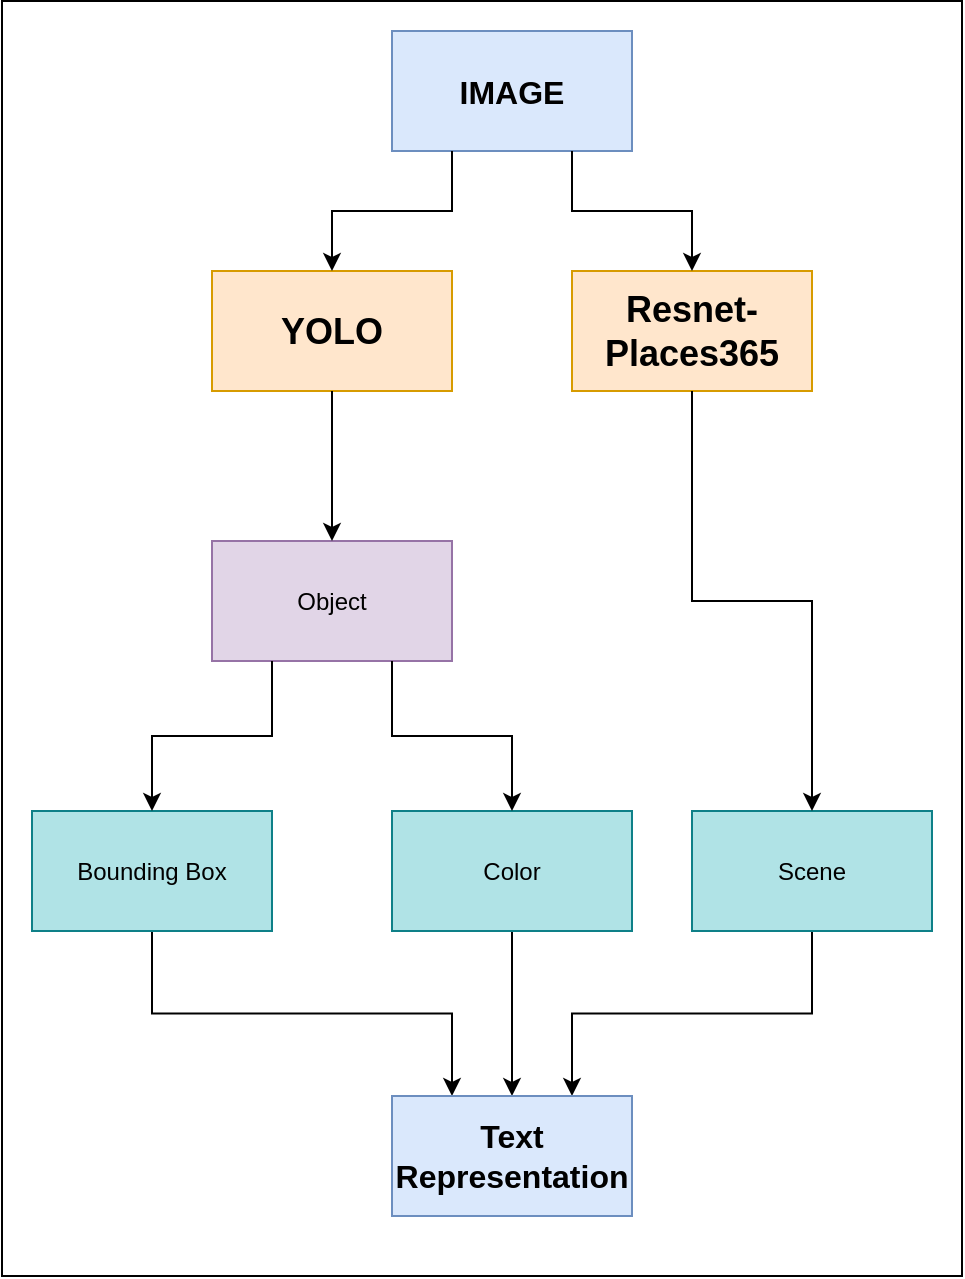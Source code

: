 <mxfile version="21.2.9" type="device">
  <diagram name="Page-1" id="8F_qdyXl8E_DfTeETDeJ">
    <mxGraphModel dx="486" dy="1885" grid="1" gridSize="10" guides="1" tooltips="1" connect="1" arrows="1" fold="1" page="1" pageScale="1" pageWidth="827" pageHeight="1169" math="0" shadow="0">
      <root>
        <mxCell id="0" />
        <mxCell id="1" parent="0" />
        <mxCell id="MHyCFFGeZXst6Mn00PVB-1" value="" style="rounded=0;whiteSpace=wrap;html=1;fillColor=none;" vertex="1" parent="1">
          <mxGeometry x="1395" y="-37.5" width="480" height="637.5" as="geometry" />
        </mxCell>
        <mxCell id="MHyCFFGeZXst6Mn00PVB-2" value="&lt;h1 style=&quot;font-size: 16px;&quot;&gt;IMAGE&lt;/h1&gt;" style="rounded=0;whiteSpace=wrap;html=1;fontFamily=Helvetica;fontSize=16;fillColor=#dae8fc;strokeColor=#6c8ebf;" vertex="1" parent="1">
          <mxGeometry x="1590" y="-22.5" width="120" height="60" as="geometry" />
        </mxCell>
        <mxCell id="MHyCFFGeZXst6Mn00PVB-3" value="&lt;h2&gt;YOLO&lt;/h2&gt;" style="rounded=0;whiteSpace=wrap;html=1;fillColor=#ffe6cc;strokeColor=#d79b00;" vertex="1" parent="1">
          <mxGeometry x="1500" y="97.5" width="120" height="60" as="geometry" />
        </mxCell>
        <mxCell id="MHyCFFGeZXst6Mn00PVB-4" style="edgeStyle=orthogonalEdgeStyle;rounded=0;orthogonalLoop=1;jettySize=auto;html=1;exitX=0.25;exitY=1;exitDx=0;exitDy=0;entryX=0.5;entryY=0;entryDx=0;entryDy=0;" edge="1" parent="1" source="MHyCFFGeZXst6Mn00PVB-2" target="MHyCFFGeZXst6Mn00PVB-3">
          <mxGeometry relative="1" as="geometry" />
        </mxCell>
        <mxCell id="MHyCFFGeZXst6Mn00PVB-5" value="&lt;h2&gt;Resnet-Places365&lt;/h2&gt;" style="rounded=0;whiteSpace=wrap;html=1;fillColor=#ffe6cc;strokeColor=#d79b00;" vertex="1" parent="1">
          <mxGeometry x="1680" y="97.5" width="120" height="60" as="geometry" />
        </mxCell>
        <mxCell id="MHyCFFGeZXst6Mn00PVB-6" style="edgeStyle=orthogonalEdgeStyle;rounded=0;orthogonalLoop=1;jettySize=auto;html=1;exitX=0.75;exitY=1;exitDx=0;exitDy=0;entryX=0.5;entryY=0;entryDx=0;entryDy=0;" edge="1" parent="1" source="MHyCFFGeZXst6Mn00PVB-2" target="MHyCFFGeZXst6Mn00PVB-5">
          <mxGeometry relative="1" as="geometry" />
        </mxCell>
        <mxCell id="MHyCFFGeZXst6Mn00PVB-7" value="Object" style="rounded=0;whiteSpace=wrap;html=1;fillColor=#e1d5e7;strokeColor=#9673a6;" vertex="1" parent="1">
          <mxGeometry x="1500" y="232.5" width="120" height="60" as="geometry" />
        </mxCell>
        <mxCell id="MHyCFFGeZXst6Mn00PVB-8" style="edgeStyle=orthogonalEdgeStyle;rounded=0;orthogonalLoop=1;jettySize=auto;html=1;exitX=0.5;exitY=1;exitDx=0;exitDy=0;entryX=0.5;entryY=0;entryDx=0;entryDy=0;" edge="1" parent="1" source="MHyCFFGeZXst6Mn00PVB-3" target="MHyCFFGeZXst6Mn00PVB-7">
          <mxGeometry relative="1" as="geometry" />
        </mxCell>
        <mxCell id="MHyCFFGeZXst6Mn00PVB-18" style="edgeStyle=orthogonalEdgeStyle;rounded=0;orthogonalLoop=1;jettySize=auto;html=1;exitX=0.5;exitY=1;exitDx=0;exitDy=0;entryX=0.75;entryY=0;entryDx=0;entryDy=0;" edge="1" parent="1" source="MHyCFFGeZXst6Mn00PVB-9" target="MHyCFFGeZXst6Mn00PVB-15">
          <mxGeometry relative="1" as="geometry" />
        </mxCell>
        <mxCell id="MHyCFFGeZXst6Mn00PVB-9" value="Scene" style="rounded=0;whiteSpace=wrap;html=1;fillColor=#b0e3e6;strokeColor=#0e8088;" vertex="1" parent="1">
          <mxGeometry x="1740" y="367.5" width="120" height="60" as="geometry" />
        </mxCell>
        <mxCell id="MHyCFFGeZXst6Mn00PVB-10" style="edgeStyle=orthogonalEdgeStyle;rounded=0;orthogonalLoop=1;jettySize=auto;html=1;exitX=0.5;exitY=1;exitDx=0;exitDy=0;entryX=0.5;entryY=0;entryDx=0;entryDy=0;" edge="1" parent="1" source="MHyCFFGeZXst6Mn00PVB-5" target="MHyCFFGeZXst6Mn00PVB-9">
          <mxGeometry relative="1" as="geometry" />
        </mxCell>
        <mxCell id="MHyCFFGeZXst6Mn00PVB-17" style="edgeStyle=orthogonalEdgeStyle;rounded=0;orthogonalLoop=1;jettySize=auto;html=1;exitX=0.5;exitY=1;exitDx=0;exitDy=0;" edge="1" parent="1" source="MHyCFFGeZXst6Mn00PVB-11" target="MHyCFFGeZXst6Mn00PVB-15">
          <mxGeometry relative="1" as="geometry" />
        </mxCell>
        <mxCell id="MHyCFFGeZXst6Mn00PVB-11" value="Color" style="rounded=0;whiteSpace=wrap;html=1;fillColor=#b0e3e6;strokeColor=#0e8088;" vertex="1" parent="1">
          <mxGeometry x="1590" y="367.5" width="120" height="60" as="geometry" />
        </mxCell>
        <mxCell id="MHyCFFGeZXst6Mn00PVB-12" style="edgeStyle=orthogonalEdgeStyle;shape=connector;rounded=0;orthogonalLoop=1;jettySize=auto;html=1;exitX=0.75;exitY=1;exitDx=0;exitDy=0;entryX=0.5;entryY=0;entryDx=0;entryDy=0;labelBackgroundColor=default;strokeColor=default;fontFamily=Helvetica;fontSize=11;fontColor=default;endArrow=classic;" edge="1" parent="1" source="MHyCFFGeZXst6Mn00PVB-7" target="MHyCFFGeZXst6Mn00PVB-11">
          <mxGeometry relative="1" as="geometry" />
        </mxCell>
        <mxCell id="MHyCFFGeZXst6Mn00PVB-16" style="edgeStyle=orthogonalEdgeStyle;rounded=0;orthogonalLoop=1;jettySize=auto;html=1;exitX=0.5;exitY=1;exitDx=0;exitDy=0;entryX=0.25;entryY=0;entryDx=0;entryDy=0;" edge="1" parent="1" source="MHyCFFGeZXst6Mn00PVB-13" target="MHyCFFGeZXst6Mn00PVB-15">
          <mxGeometry relative="1" as="geometry" />
        </mxCell>
        <mxCell id="MHyCFFGeZXst6Mn00PVB-13" value="Bounding Box" style="rounded=0;whiteSpace=wrap;html=1;fillColor=#b0e3e6;strokeColor=#0e8088;" vertex="1" parent="1">
          <mxGeometry x="1410" y="367.5" width="120" height="60" as="geometry" />
        </mxCell>
        <mxCell id="MHyCFFGeZXst6Mn00PVB-14" style="rounded=0;orthogonalLoop=1;jettySize=auto;html=1;exitX=0.25;exitY=1;exitDx=0;exitDy=0;entryX=0.5;entryY=0;entryDx=0;entryDy=0;edgeStyle=orthogonalEdgeStyle;" edge="1" parent="1" source="MHyCFFGeZXst6Mn00PVB-7" target="MHyCFFGeZXst6Mn00PVB-13">
          <mxGeometry relative="1" as="geometry" />
        </mxCell>
        <mxCell id="MHyCFFGeZXst6Mn00PVB-15" value="&lt;h1 style=&quot;font-size: 16px;&quot;&gt;Text Representation&lt;/h1&gt;" style="rounded=0;whiteSpace=wrap;html=1;fontFamily=Helvetica;fontSize=16;fillColor=#dae8fc;strokeColor=#6c8ebf;" vertex="1" parent="1">
          <mxGeometry x="1590" y="510" width="120" height="60" as="geometry" />
        </mxCell>
      </root>
    </mxGraphModel>
  </diagram>
</mxfile>
